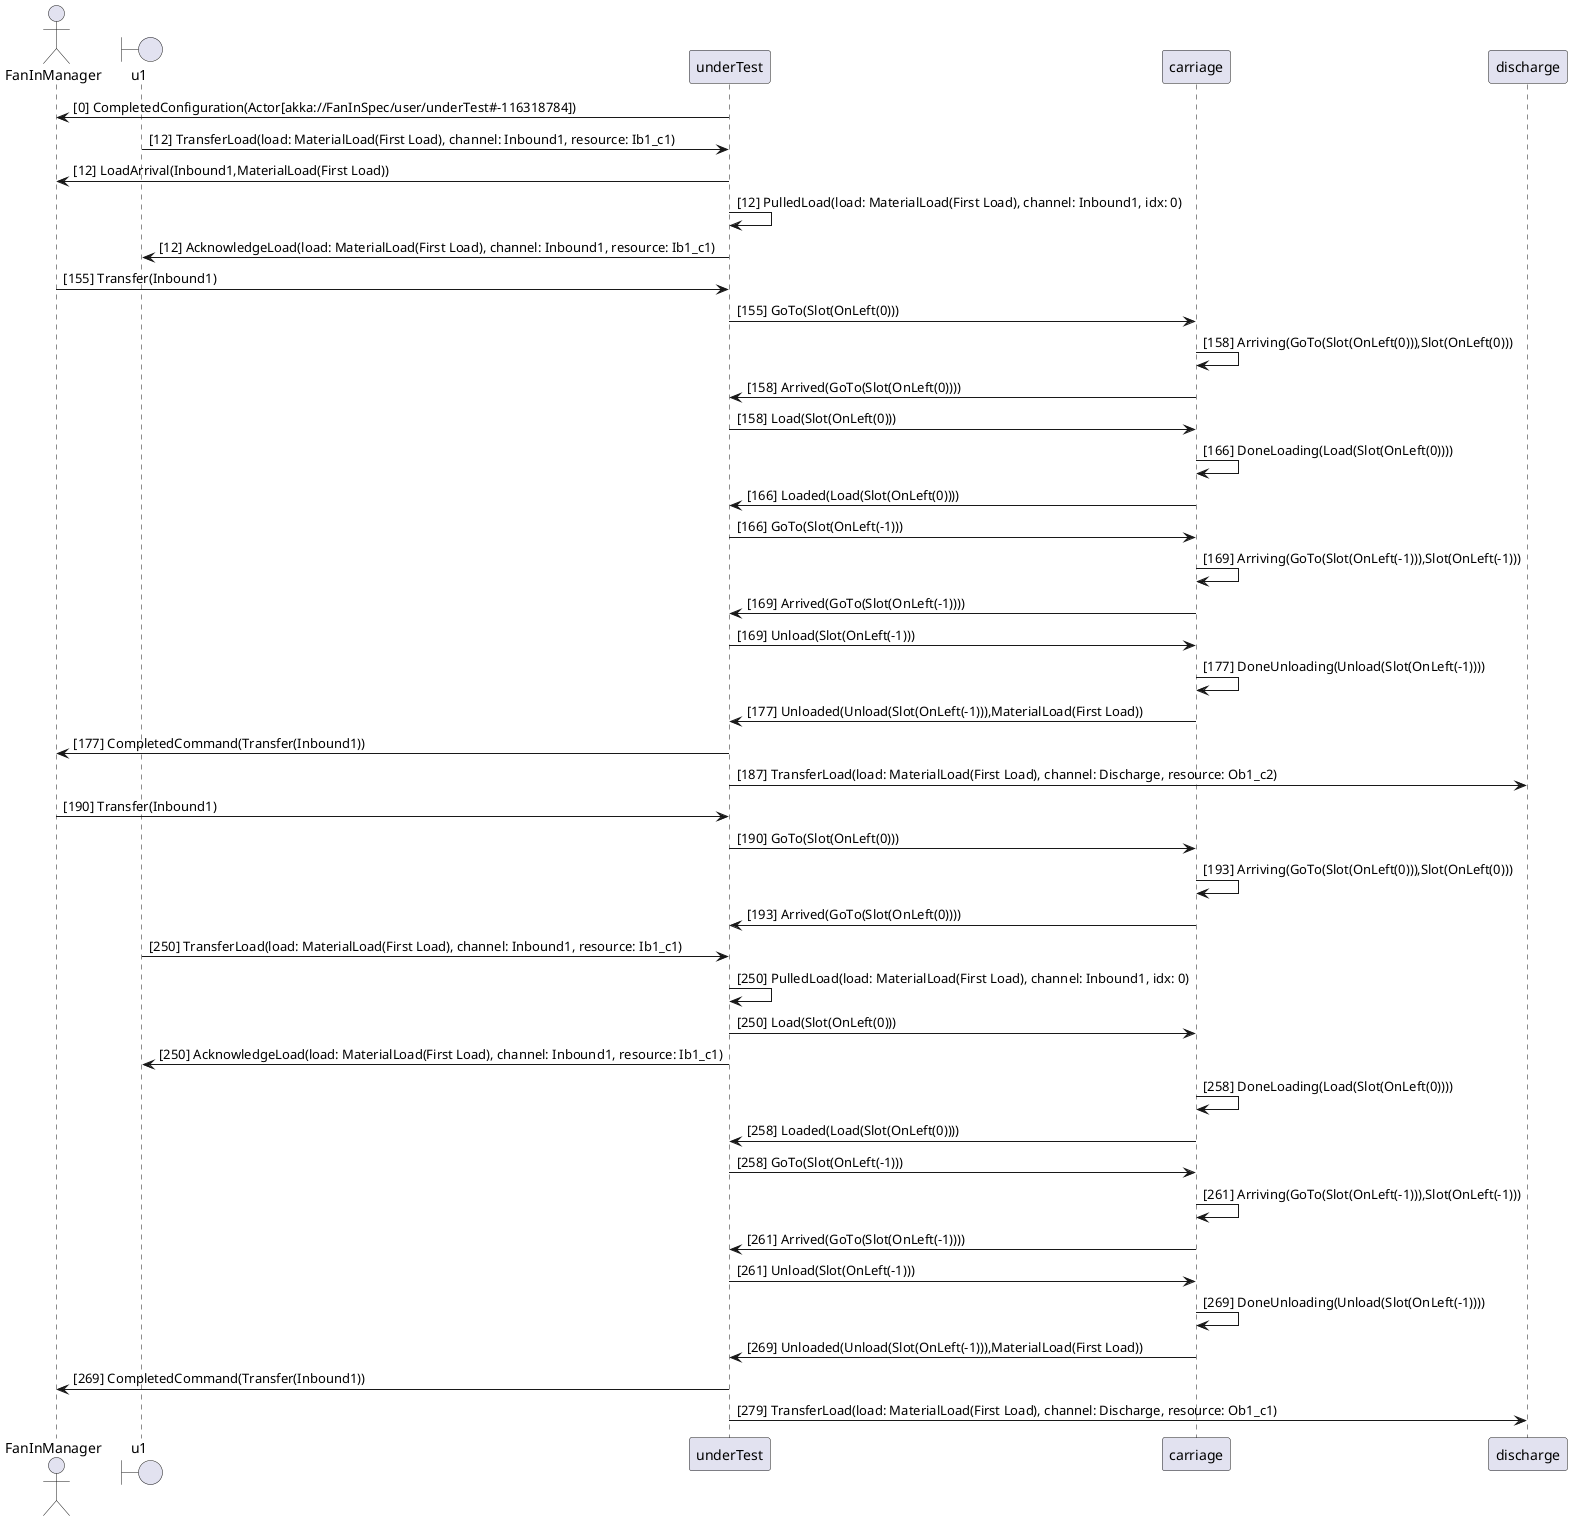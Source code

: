 @startuml
actor FanInManager
boundary u1

underTest -> FanInManager: [0] CompletedConfiguration(Actor[akka://FanInSpec/user/underTest#-116318784])
u1 -> underTest: [12] TransferLoad(load: MaterialLoad(First Load), channel: Inbound1, resource: Ib1_c1)
underTest -> FanInManager: [12] LoadArrival(Inbound1,MaterialLoad(First Load))
underTest -> underTest: [12] PulledLoad(load: MaterialLoad(First Load), channel: Inbound1, idx: 0)
underTest -> u1: [12] AcknowledgeLoad(load: MaterialLoad(First Load), channel: Inbound1, resource: Ib1_c1)
FanInManager -> underTest: [155] Transfer(Inbound1)
underTest -> carriage: [155] GoTo(Slot(OnLeft(0)))
carriage -> carriage: [158] Arriving(GoTo(Slot(OnLeft(0))),Slot(OnLeft(0)))
carriage -> underTest: [158] Arrived(GoTo(Slot(OnLeft(0))))
underTest -> carriage: [158] Load(Slot(OnLeft(0)))
carriage -> carriage: [166] DoneLoading(Load(Slot(OnLeft(0))))
carriage -> underTest: [166] Loaded(Load(Slot(OnLeft(0))))
underTest -> carriage: [166] GoTo(Slot(OnLeft(-1)))
carriage -> carriage: [169] Arriving(GoTo(Slot(OnLeft(-1))),Slot(OnLeft(-1)))
carriage -> underTest: [169] Arrived(GoTo(Slot(OnLeft(-1))))
underTest -> carriage: [169] Unload(Slot(OnLeft(-1)))
carriage -> carriage: [177] DoneUnloading(Unload(Slot(OnLeft(-1))))
carriage -> underTest: [177] Unloaded(Unload(Slot(OnLeft(-1))),MaterialLoad(First Load))
underTest -> FanInManager: [177] CompletedCommand(Transfer(Inbound1))
underTest -> discharge: [187] TransferLoad(load: MaterialLoad(First Load), channel: Discharge, resource: Ob1_c2)
FanInManager -> underTest: [190] Transfer(Inbound1)
underTest -> carriage: [190] GoTo(Slot(OnLeft(0)))
carriage -> carriage: [193] Arriving(GoTo(Slot(OnLeft(0))),Slot(OnLeft(0)))
carriage -> underTest: [193] Arrived(GoTo(Slot(OnLeft(0))))
u1 -> underTest: [250] TransferLoad(load: MaterialLoad(First Load), channel: Inbound1, resource: Ib1_c1)
underTest -> underTest: [250] PulledLoad(load: MaterialLoad(First Load), channel: Inbound1, idx: 0)
underTest -> carriage: [250] Load(Slot(OnLeft(0)))
underTest -> u1: [250] AcknowledgeLoad(load: MaterialLoad(First Load), channel: Inbound1, resource: Ib1_c1)
carriage -> carriage: [258] DoneLoading(Load(Slot(OnLeft(0))))
carriage -> underTest: [258] Loaded(Load(Slot(OnLeft(0))))
underTest -> carriage: [258] GoTo(Slot(OnLeft(-1)))
carriage -> carriage: [261] Arriving(GoTo(Slot(OnLeft(-1))),Slot(OnLeft(-1)))
carriage -> underTest: [261] Arrived(GoTo(Slot(OnLeft(-1))))
underTest -> carriage: [261] Unload(Slot(OnLeft(-1)))
carriage -> carriage: [269] DoneUnloading(Unload(Slot(OnLeft(-1))))
carriage -> underTest: [269] Unloaded(Unload(Slot(OnLeft(-1))),MaterialLoad(First Load))
underTest -> FanInManager: [269] CompletedCommand(Transfer(Inbound1))
underTest -> discharge: [279] TransferLoad(load: MaterialLoad(First Load), channel: Discharge, resource: Ob1_c1)
@enduml